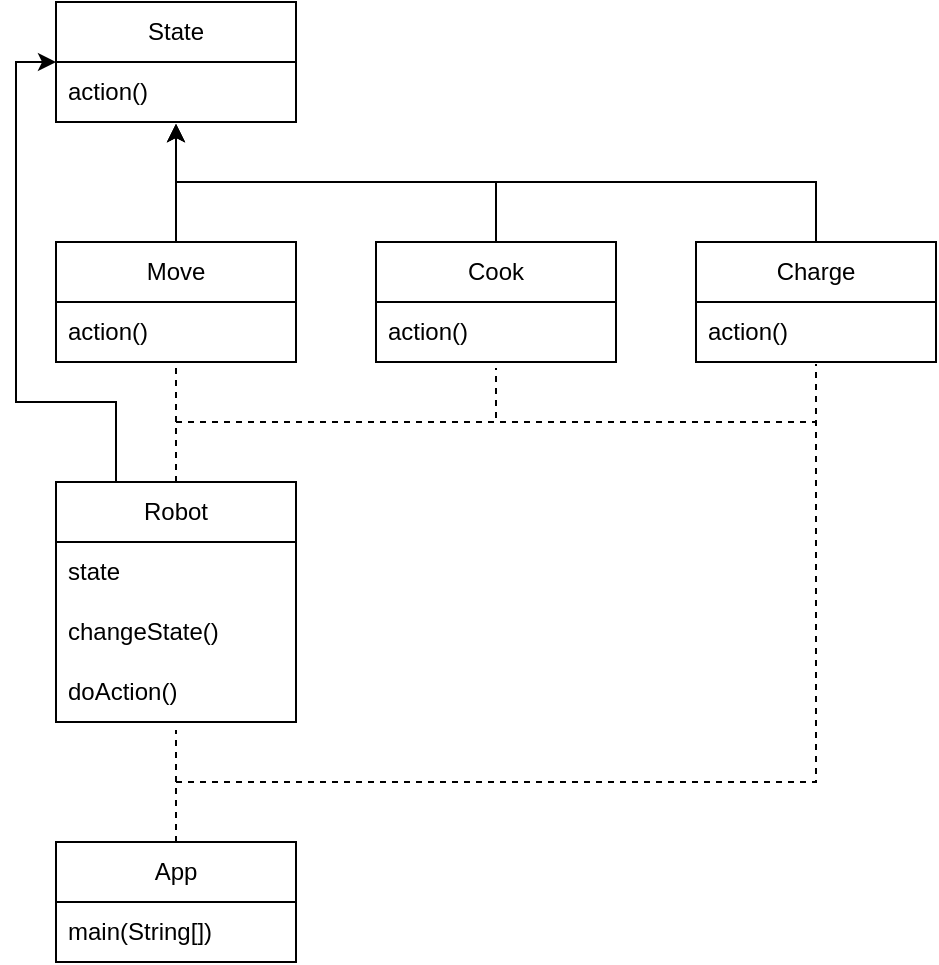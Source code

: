 <mxfile version="20.7.4" type="github">
  <diagram id="eb76BGwF3LSYreA_o7PV" name="Страница 1">
    <mxGraphModel dx="1194" dy="762" grid="1" gridSize="10" guides="1" tooltips="1" connect="1" arrows="1" fold="1" page="1" pageScale="1" pageWidth="827" pageHeight="1169" math="0" shadow="0">
      <root>
        <mxCell id="0" />
        <mxCell id="1" parent="0" />
        <mxCell id="dpzSmatKi8Y5Mwbxj5OW-1" value="State" style="swimlane;fontStyle=0;childLayout=stackLayout;horizontal=1;startSize=30;horizontalStack=0;resizeParent=1;resizeParentMax=0;resizeLast=0;collapsible=1;marginBottom=0;whiteSpace=wrap;html=1;" vertex="1" parent="1">
          <mxGeometry x="320" y="120" width="120" height="60" as="geometry" />
        </mxCell>
        <mxCell id="dpzSmatKi8Y5Mwbxj5OW-2" value="action()" style="text;strokeColor=none;fillColor=none;align=left;verticalAlign=middle;spacingLeft=4;spacingRight=4;overflow=hidden;points=[[0,0.5],[1,0.5]];portConstraint=eastwest;rotatable=0;whiteSpace=wrap;html=1;" vertex="1" parent="dpzSmatKi8Y5Mwbxj5OW-1">
          <mxGeometry y="30" width="120" height="30" as="geometry" />
        </mxCell>
        <mxCell id="dpzSmatKi8Y5Mwbxj5OW-22" style="edgeStyle=orthogonalEdgeStyle;rounded=0;orthogonalLoop=1;jettySize=auto;html=1;exitX=0.25;exitY=0;exitDx=0;exitDy=0;entryX=0;entryY=0.5;entryDx=0;entryDy=0;" edge="1" parent="1" source="dpzSmatKi8Y5Mwbxj5OW-5" target="dpzSmatKi8Y5Mwbxj5OW-1">
          <mxGeometry x="0.032" y="50" relative="1" as="geometry">
            <Array as="points">
              <mxPoint x="350" y="320" />
              <mxPoint x="300" y="320" />
              <mxPoint x="300" y="150" />
            </Array>
            <mxPoint as="offset" />
          </mxGeometry>
        </mxCell>
        <mxCell id="dpzSmatKi8Y5Mwbxj5OW-5" value="Robot" style="swimlane;fontStyle=0;childLayout=stackLayout;horizontal=1;startSize=30;horizontalStack=0;resizeParent=1;resizeParentMax=0;resizeLast=0;collapsible=1;marginBottom=0;whiteSpace=wrap;html=1;" vertex="1" parent="1">
          <mxGeometry x="320" y="360" width="120" height="120" as="geometry" />
        </mxCell>
        <mxCell id="dpzSmatKi8Y5Mwbxj5OW-6" value="state" style="text;strokeColor=none;fillColor=none;align=left;verticalAlign=middle;spacingLeft=4;spacingRight=4;overflow=hidden;points=[[0,0.5],[1,0.5]];portConstraint=eastwest;rotatable=0;whiteSpace=wrap;html=1;" vertex="1" parent="dpzSmatKi8Y5Mwbxj5OW-5">
          <mxGeometry y="30" width="120" height="30" as="geometry" />
        </mxCell>
        <mxCell id="dpzSmatKi8Y5Mwbxj5OW-7" value="changeState()" style="text;strokeColor=none;fillColor=none;align=left;verticalAlign=middle;spacingLeft=4;spacingRight=4;overflow=hidden;points=[[0,0.5],[1,0.5]];portConstraint=eastwest;rotatable=0;whiteSpace=wrap;html=1;" vertex="1" parent="dpzSmatKi8Y5Mwbxj5OW-5">
          <mxGeometry y="60" width="120" height="30" as="geometry" />
        </mxCell>
        <mxCell id="dpzSmatKi8Y5Mwbxj5OW-8" value="doAction()" style="text;strokeColor=none;fillColor=none;align=left;verticalAlign=middle;spacingLeft=4;spacingRight=4;overflow=hidden;points=[[0,0.5],[1,0.5]];portConstraint=eastwest;rotatable=0;whiteSpace=wrap;html=1;" vertex="1" parent="dpzSmatKi8Y5Mwbxj5OW-5">
          <mxGeometry y="90" width="120" height="30" as="geometry" />
        </mxCell>
        <mxCell id="dpzSmatKi8Y5Mwbxj5OW-19" style="edgeStyle=orthogonalEdgeStyle;rounded=0;orthogonalLoop=1;jettySize=auto;html=1;exitX=0.5;exitY=0;exitDx=0;exitDy=0;entryX=0.5;entryY=1.033;entryDx=0;entryDy=0;entryPerimeter=0;" edge="1" parent="1" source="dpzSmatKi8Y5Mwbxj5OW-9" target="dpzSmatKi8Y5Mwbxj5OW-2">
          <mxGeometry relative="1" as="geometry" />
        </mxCell>
        <mxCell id="dpzSmatKi8Y5Mwbxj5OW-9" value="Move" style="swimlane;fontStyle=0;childLayout=stackLayout;horizontal=1;startSize=30;horizontalStack=0;resizeParent=1;resizeParentMax=0;resizeLast=0;collapsible=1;marginBottom=0;whiteSpace=wrap;html=1;" vertex="1" parent="1">
          <mxGeometry x="320" y="240" width="120" height="60" as="geometry" />
        </mxCell>
        <mxCell id="dpzSmatKi8Y5Mwbxj5OW-10" value="action()" style="text;strokeColor=none;fillColor=none;align=left;verticalAlign=middle;spacingLeft=4;spacingRight=4;overflow=hidden;points=[[0,0.5],[1,0.5]];portConstraint=eastwest;rotatable=0;whiteSpace=wrap;html=1;" vertex="1" parent="dpzSmatKi8Y5Mwbxj5OW-9">
          <mxGeometry y="30" width="120" height="30" as="geometry" />
        </mxCell>
        <mxCell id="dpzSmatKi8Y5Mwbxj5OW-20" style="edgeStyle=orthogonalEdgeStyle;rounded=0;orthogonalLoop=1;jettySize=auto;html=1;exitX=0.5;exitY=0;exitDx=0;exitDy=0;entryX=0.5;entryY=1.033;entryDx=0;entryDy=0;entryPerimeter=0;" edge="1" parent="1" source="dpzSmatKi8Y5Mwbxj5OW-11" target="dpzSmatKi8Y5Mwbxj5OW-2">
          <mxGeometry relative="1" as="geometry" />
        </mxCell>
        <mxCell id="dpzSmatKi8Y5Mwbxj5OW-11" value="Cook" style="swimlane;fontStyle=0;childLayout=stackLayout;horizontal=1;startSize=30;horizontalStack=0;resizeParent=1;resizeParentMax=0;resizeLast=0;collapsible=1;marginBottom=0;whiteSpace=wrap;html=1;" vertex="1" parent="1">
          <mxGeometry x="480" y="240" width="120" height="60" as="geometry" />
        </mxCell>
        <mxCell id="dpzSmatKi8Y5Mwbxj5OW-12" value="action()" style="text;strokeColor=none;fillColor=none;align=left;verticalAlign=middle;spacingLeft=4;spacingRight=4;overflow=hidden;points=[[0,0.5],[1,0.5]];portConstraint=eastwest;rotatable=0;whiteSpace=wrap;html=1;" vertex="1" parent="dpzSmatKi8Y5Mwbxj5OW-11">
          <mxGeometry y="30" width="120" height="30" as="geometry" />
        </mxCell>
        <mxCell id="dpzSmatKi8Y5Mwbxj5OW-21" style="edgeStyle=orthogonalEdgeStyle;rounded=0;orthogonalLoop=1;jettySize=auto;html=1;exitX=0.5;exitY=0;exitDx=0;exitDy=0;entryX=0.5;entryY=1.033;entryDx=0;entryDy=0;entryPerimeter=0;" edge="1" parent="1" source="dpzSmatKi8Y5Mwbxj5OW-13" target="dpzSmatKi8Y5Mwbxj5OW-2">
          <mxGeometry relative="1" as="geometry" />
        </mxCell>
        <mxCell id="dpzSmatKi8Y5Mwbxj5OW-13" value="Charge" style="swimlane;fontStyle=0;childLayout=stackLayout;horizontal=1;startSize=30;horizontalStack=0;resizeParent=1;resizeParentMax=0;resizeLast=0;collapsible=1;marginBottom=0;whiteSpace=wrap;html=1;" vertex="1" parent="1">
          <mxGeometry x="640" y="240" width="120" height="60" as="geometry" />
        </mxCell>
        <mxCell id="dpzSmatKi8Y5Mwbxj5OW-14" value="action()" style="text;strokeColor=none;fillColor=none;align=left;verticalAlign=middle;spacingLeft=4;spacingRight=4;overflow=hidden;points=[[0,0.5],[1,0.5]];portConstraint=eastwest;rotatable=0;whiteSpace=wrap;html=1;" vertex="1" parent="dpzSmatKi8Y5Mwbxj5OW-13">
          <mxGeometry y="30" width="120" height="30" as="geometry" />
        </mxCell>
        <mxCell id="dpzSmatKi8Y5Mwbxj5OW-15" value="App" style="swimlane;fontStyle=0;childLayout=stackLayout;horizontal=1;startSize=30;horizontalStack=0;resizeParent=1;resizeParentMax=0;resizeLast=0;collapsible=1;marginBottom=0;whiteSpace=wrap;html=1;" vertex="1" parent="1">
          <mxGeometry x="320" y="540" width="120" height="60" as="geometry" />
        </mxCell>
        <mxCell id="dpzSmatKi8Y5Mwbxj5OW-16" value="main(String[])" style="text;strokeColor=none;fillColor=none;align=left;verticalAlign=middle;spacingLeft=4;spacingRight=4;overflow=hidden;points=[[0,0.5],[1,0.5]];portConstraint=eastwest;rotatable=0;whiteSpace=wrap;html=1;" vertex="1" parent="dpzSmatKi8Y5Mwbxj5OW-15">
          <mxGeometry y="30" width="120" height="30" as="geometry" />
        </mxCell>
        <mxCell id="dpzSmatKi8Y5Mwbxj5OW-23" value="" style="endArrow=none;dashed=1;html=1;rounded=0;exitX=0.5;exitY=0;exitDx=0;exitDy=0;entryX=0.5;entryY=1.033;entryDx=0;entryDy=0;entryPerimeter=0;" edge="1" parent="1" source="dpzSmatKi8Y5Mwbxj5OW-5" target="dpzSmatKi8Y5Mwbxj5OW-10">
          <mxGeometry width="50" height="50" relative="1" as="geometry">
            <mxPoint x="390" y="420" as="sourcePoint" />
            <mxPoint x="440" y="370" as="targetPoint" />
          </mxGeometry>
        </mxCell>
        <mxCell id="dpzSmatKi8Y5Mwbxj5OW-24" value="" style="endArrow=none;dashed=1;html=1;rounded=0;entryX=0.5;entryY=1.1;entryDx=0;entryDy=0;entryPerimeter=0;" edge="1" parent="1" target="dpzSmatKi8Y5Mwbxj5OW-12">
          <mxGeometry width="50" height="50" relative="1" as="geometry">
            <mxPoint x="380" y="360" as="sourcePoint" />
            <mxPoint x="390" y="310.99" as="targetPoint" />
            <Array as="points">
              <mxPoint x="380" y="330" />
              <mxPoint x="540" y="330" />
            </Array>
          </mxGeometry>
        </mxCell>
        <mxCell id="dpzSmatKi8Y5Mwbxj5OW-25" value="" style="endArrow=none;dashed=1;html=1;rounded=0;entryX=0.5;entryY=1.133;entryDx=0;entryDy=0;entryPerimeter=0;exitX=0.5;exitY=0;exitDx=0;exitDy=0;" edge="1" parent="1" source="dpzSmatKi8Y5Mwbxj5OW-5" target="dpzSmatKi8Y5Mwbxj5OW-14">
          <mxGeometry width="50" height="50" relative="1" as="geometry">
            <mxPoint x="390" y="370" as="sourcePoint" />
            <mxPoint x="550" y="313" as="targetPoint" />
            <Array as="points">
              <mxPoint x="380" y="330" />
              <mxPoint x="700" y="330" />
            </Array>
          </mxGeometry>
        </mxCell>
        <mxCell id="dpzSmatKi8Y5Mwbxj5OW-26" value="" style="endArrow=none;dashed=1;html=1;rounded=0;exitX=0.5;exitY=0;exitDx=0;exitDy=0;entryX=0.5;entryY=1.033;entryDx=0;entryDy=0;entryPerimeter=0;" edge="1" parent="1" source="dpzSmatKi8Y5Mwbxj5OW-15" target="dpzSmatKi8Y5Mwbxj5OW-14">
          <mxGeometry width="50" height="50" relative="1" as="geometry">
            <mxPoint x="390" y="370" as="sourcePoint" />
            <mxPoint x="710" y="320" as="targetPoint" />
            <Array as="points">
              <mxPoint x="380" y="510" />
              <mxPoint x="700" y="510" />
            </Array>
          </mxGeometry>
        </mxCell>
        <mxCell id="dpzSmatKi8Y5Mwbxj5OW-27" value="" style="endArrow=none;dashed=1;html=1;rounded=0;exitX=0.5;exitY=0;exitDx=0;exitDy=0;entryX=0.5;entryY=1.133;entryDx=0;entryDy=0;entryPerimeter=0;" edge="1" parent="1" source="dpzSmatKi8Y5Mwbxj5OW-15" target="dpzSmatKi8Y5Mwbxj5OW-8">
          <mxGeometry width="50" height="50" relative="1" as="geometry">
            <mxPoint x="390" y="520" as="sourcePoint" />
            <mxPoint x="440" y="470" as="targetPoint" />
          </mxGeometry>
        </mxCell>
      </root>
    </mxGraphModel>
  </diagram>
</mxfile>
